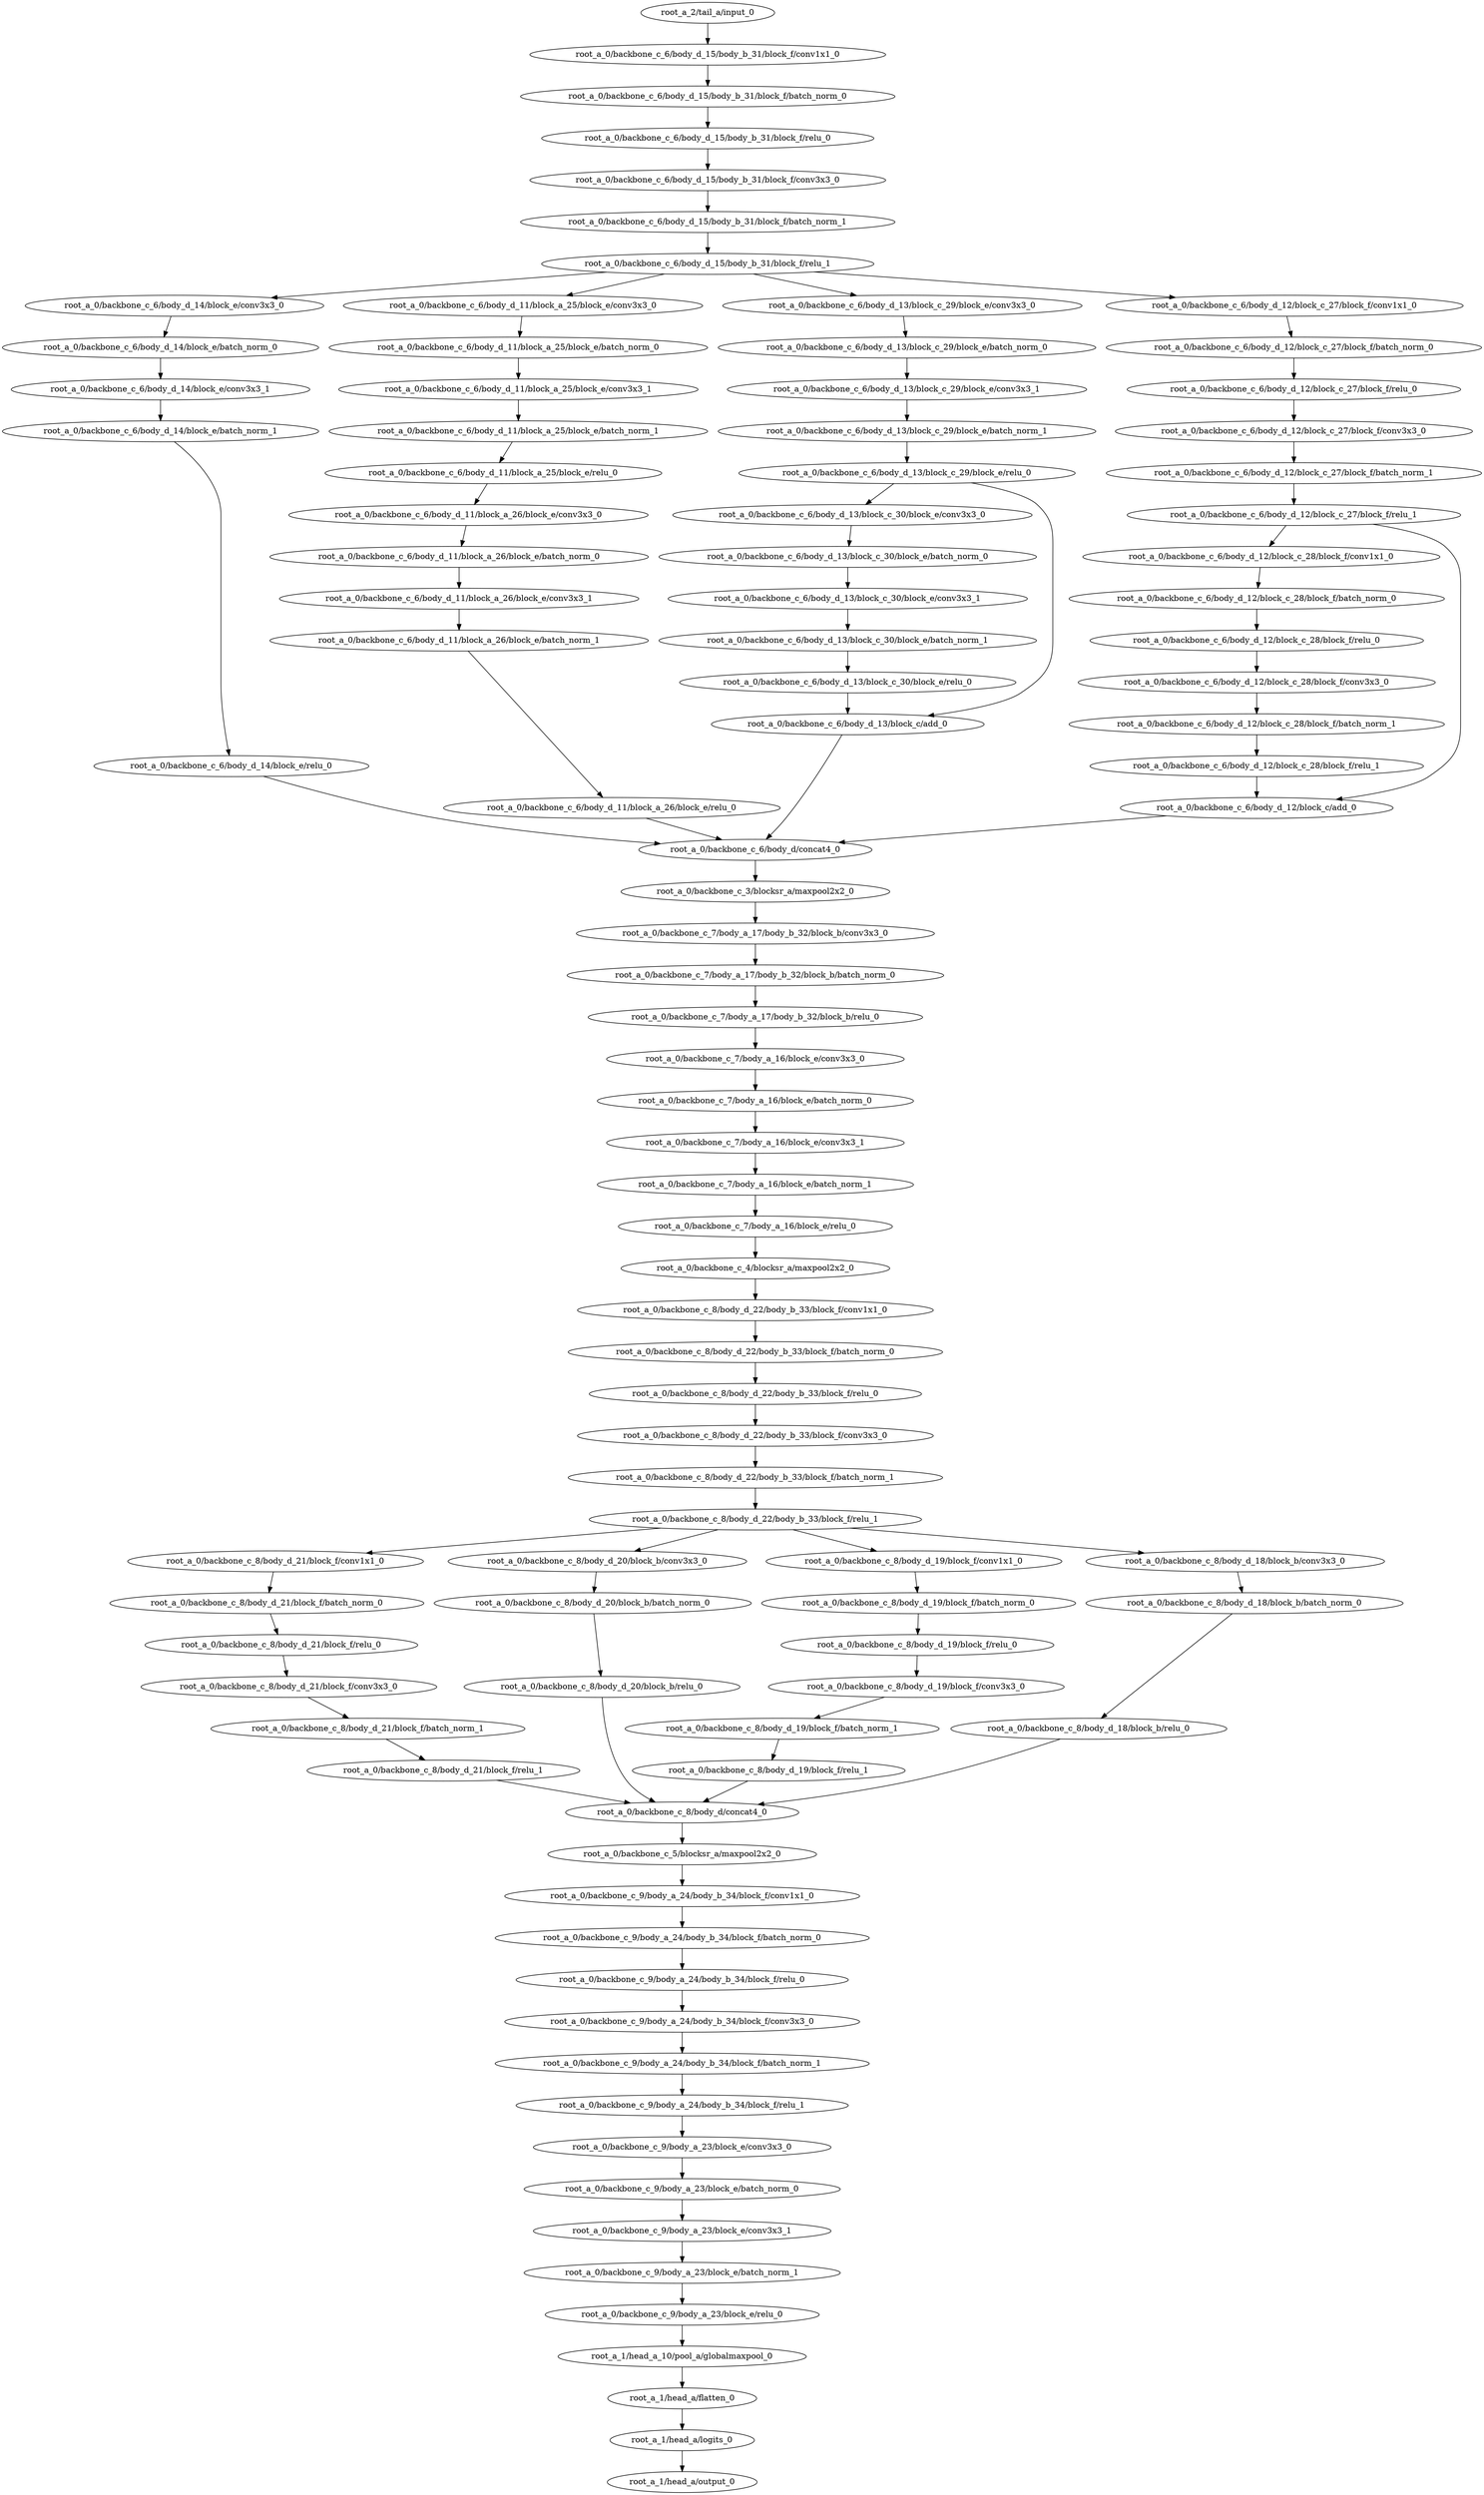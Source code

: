 digraph root_a {
	"root_a_2/tail_a/input_0"
	"root_a_0/backbone_c_6/body_d_15/body_b_31/block_f/conv1x1_0"
	"root_a_0/backbone_c_6/body_d_15/body_b_31/block_f/batch_norm_0"
	"root_a_0/backbone_c_6/body_d_15/body_b_31/block_f/relu_0"
	"root_a_0/backbone_c_6/body_d_15/body_b_31/block_f/conv3x3_0"
	"root_a_0/backbone_c_6/body_d_15/body_b_31/block_f/batch_norm_1"
	"root_a_0/backbone_c_6/body_d_15/body_b_31/block_f/relu_1"
	"root_a_0/backbone_c_6/body_d_14/block_e/conv3x3_0"
	"root_a_0/backbone_c_6/body_d_14/block_e/batch_norm_0"
	"root_a_0/backbone_c_6/body_d_14/block_e/conv3x3_1"
	"root_a_0/backbone_c_6/body_d_14/block_e/batch_norm_1"
	"root_a_0/backbone_c_6/body_d_14/block_e/relu_0"
	"root_a_0/backbone_c_6/body_d_11/block_a_25/block_e/conv3x3_0"
	"root_a_0/backbone_c_6/body_d_11/block_a_25/block_e/batch_norm_0"
	"root_a_0/backbone_c_6/body_d_11/block_a_25/block_e/conv3x3_1"
	"root_a_0/backbone_c_6/body_d_11/block_a_25/block_e/batch_norm_1"
	"root_a_0/backbone_c_6/body_d_11/block_a_25/block_e/relu_0"
	"root_a_0/backbone_c_6/body_d_11/block_a_26/block_e/conv3x3_0"
	"root_a_0/backbone_c_6/body_d_11/block_a_26/block_e/batch_norm_0"
	"root_a_0/backbone_c_6/body_d_11/block_a_26/block_e/conv3x3_1"
	"root_a_0/backbone_c_6/body_d_11/block_a_26/block_e/batch_norm_1"
	"root_a_0/backbone_c_6/body_d_11/block_a_26/block_e/relu_0"
	"root_a_0/backbone_c_6/body_d_13/block_c_29/block_e/conv3x3_0"
	"root_a_0/backbone_c_6/body_d_13/block_c_29/block_e/batch_norm_0"
	"root_a_0/backbone_c_6/body_d_13/block_c_29/block_e/conv3x3_1"
	"root_a_0/backbone_c_6/body_d_13/block_c_29/block_e/batch_norm_1"
	"root_a_0/backbone_c_6/body_d_13/block_c_29/block_e/relu_0"
	"root_a_0/backbone_c_6/body_d_13/block_c_30/block_e/conv3x3_0"
	"root_a_0/backbone_c_6/body_d_13/block_c_30/block_e/batch_norm_0"
	"root_a_0/backbone_c_6/body_d_13/block_c_30/block_e/conv3x3_1"
	"root_a_0/backbone_c_6/body_d_13/block_c_30/block_e/batch_norm_1"
	"root_a_0/backbone_c_6/body_d_13/block_c_30/block_e/relu_0"
	"root_a_0/backbone_c_6/body_d_13/block_c/add_0"
	"root_a_0/backbone_c_6/body_d_12/block_c_27/block_f/conv1x1_0"
	"root_a_0/backbone_c_6/body_d_12/block_c_27/block_f/batch_norm_0"
	"root_a_0/backbone_c_6/body_d_12/block_c_27/block_f/relu_0"
	"root_a_0/backbone_c_6/body_d_12/block_c_27/block_f/conv3x3_0"
	"root_a_0/backbone_c_6/body_d_12/block_c_27/block_f/batch_norm_1"
	"root_a_0/backbone_c_6/body_d_12/block_c_27/block_f/relu_1"
	"root_a_0/backbone_c_6/body_d_12/block_c_28/block_f/conv1x1_0"
	"root_a_0/backbone_c_6/body_d_12/block_c_28/block_f/batch_norm_0"
	"root_a_0/backbone_c_6/body_d_12/block_c_28/block_f/relu_0"
	"root_a_0/backbone_c_6/body_d_12/block_c_28/block_f/conv3x3_0"
	"root_a_0/backbone_c_6/body_d_12/block_c_28/block_f/batch_norm_1"
	"root_a_0/backbone_c_6/body_d_12/block_c_28/block_f/relu_1"
	"root_a_0/backbone_c_6/body_d_12/block_c/add_0"
	"root_a_0/backbone_c_6/body_d/concat4_0"
	"root_a_0/backbone_c_3/blocksr_a/maxpool2x2_0"
	"root_a_0/backbone_c_7/body_a_17/body_b_32/block_b/conv3x3_0"
	"root_a_0/backbone_c_7/body_a_17/body_b_32/block_b/batch_norm_0"
	"root_a_0/backbone_c_7/body_a_17/body_b_32/block_b/relu_0"
	"root_a_0/backbone_c_7/body_a_16/block_e/conv3x3_0"
	"root_a_0/backbone_c_7/body_a_16/block_e/batch_norm_0"
	"root_a_0/backbone_c_7/body_a_16/block_e/conv3x3_1"
	"root_a_0/backbone_c_7/body_a_16/block_e/batch_norm_1"
	"root_a_0/backbone_c_7/body_a_16/block_e/relu_0"
	"root_a_0/backbone_c_4/blocksr_a/maxpool2x2_0"
	"root_a_0/backbone_c_8/body_d_22/body_b_33/block_f/conv1x1_0"
	"root_a_0/backbone_c_8/body_d_22/body_b_33/block_f/batch_norm_0"
	"root_a_0/backbone_c_8/body_d_22/body_b_33/block_f/relu_0"
	"root_a_0/backbone_c_8/body_d_22/body_b_33/block_f/conv3x3_0"
	"root_a_0/backbone_c_8/body_d_22/body_b_33/block_f/batch_norm_1"
	"root_a_0/backbone_c_8/body_d_22/body_b_33/block_f/relu_1"
	"root_a_0/backbone_c_8/body_d_21/block_f/conv1x1_0"
	"root_a_0/backbone_c_8/body_d_21/block_f/batch_norm_0"
	"root_a_0/backbone_c_8/body_d_21/block_f/relu_0"
	"root_a_0/backbone_c_8/body_d_21/block_f/conv3x3_0"
	"root_a_0/backbone_c_8/body_d_21/block_f/batch_norm_1"
	"root_a_0/backbone_c_8/body_d_21/block_f/relu_1"
	"root_a_0/backbone_c_8/body_d_20/block_b/conv3x3_0"
	"root_a_0/backbone_c_8/body_d_20/block_b/batch_norm_0"
	"root_a_0/backbone_c_8/body_d_20/block_b/relu_0"
	"root_a_0/backbone_c_8/body_d_19/block_f/conv1x1_0"
	"root_a_0/backbone_c_8/body_d_19/block_f/batch_norm_0"
	"root_a_0/backbone_c_8/body_d_19/block_f/relu_0"
	"root_a_0/backbone_c_8/body_d_19/block_f/conv3x3_0"
	"root_a_0/backbone_c_8/body_d_19/block_f/batch_norm_1"
	"root_a_0/backbone_c_8/body_d_19/block_f/relu_1"
	"root_a_0/backbone_c_8/body_d_18/block_b/conv3x3_0"
	"root_a_0/backbone_c_8/body_d_18/block_b/batch_norm_0"
	"root_a_0/backbone_c_8/body_d_18/block_b/relu_0"
	"root_a_0/backbone_c_8/body_d/concat4_0"
	"root_a_0/backbone_c_5/blocksr_a/maxpool2x2_0"
	"root_a_0/backbone_c_9/body_a_24/body_b_34/block_f/conv1x1_0"
	"root_a_0/backbone_c_9/body_a_24/body_b_34/block_f/batch_norm_0"
	"root_a_0/backbone_c_9/body_a_24/body_b_34/block_f/relu_0"
	"root_a_0/backbone_c_9/body_a_24/body_b_34/block_f/conv3x3_0"
	"root_a_0/backbone_c_9/body_a_24/body_b_34/block_f/batch_norm_1"
	"root_a_0/backbone_c_9/body_a_24/body_b_34/block_f/relu_1"
	"root_a_0/backbone_c_9/body_a_23/block_e/conv3x3_0"
	"root_a_0/backbone_c_9/body_a_23/block_e/batch_norm_0"
	"root_a_0/backbone_c_9/body_a_23/block_e/conv3x3_1"
	"root_a_0/backbone_c_9/body_a_23/block_e/batch_norm_1"
	"root_a_0/backbone_c_9/body_a_23/block_e/relu_0"
	"root_a_1/head_a_10/pool_a/globalmaxpool_0"
	"root_a_1/head_a/flatten_0"
	"root_a_1/head_a/logits_0"
	"root_a_1/head_a/output_0"

	"root_a_2/tail_a/input_0" -> "root_a_0/backbone_c_6/body_d_15/body_b_31/block_f/conv1x1_0"
	"root_a_0/backbone_c_6/body_d_15/body_b_31/block_f/conv1x1_0" -> "root_a_0/backbone_c_6/body_d_15/body_b_31/block_f/batch_norm_0"
	"root_a_0/backbone_c_6/body_d_15/body_b_31/block_f/batch_norm_0" -> "root_a_0/backbone_c_6/body_d_15/body_b_31/block_f/relu_0"
	"root_a_0/backbone_c_6/body_d_15/body_b_31/block_f/relu_0" -> "root_a_0/backbone_c_6/body_d_15/body_b_31/block_f/conv3x3_0"
	"root_a_0/backbone_c_6/body_d_15/body_b_31/block_f/conv3x3_0" -> "root_a_0/backbone_c_6/body_d_15/body_b_31/block_f/batch_norm_1"
	"root_a_0/backbone_c_6/body_d_15/body_b_31/block_f/batch_norm_1" -> "root_a_0/backbone_c_6/body_d_15/body_b_31/block_f/relu_1"
	"root_a_0/backbone_c_6/body_d_15/body_b_31/block_f/relu_1" -> "root_a_0/backbone_c_6/body_d_14/block_e/conv3x3_0"
	"root_a_0/backbone_c_6/body_d_14/block_e/conv3x3_0" -> "root_a_0/backbone_c_6/body_d_14/block_e/batch_norm_0"
	"root_a_0/backbone_c_6/body_d_14/block_e/batch_norm_0" -> "root_a_0/backbone_c_6/body_d_14/block_e/conv3x3_1"
	"root_a_0/backbone_c_6/body_d_14/block_e/conv3x3_1" -> "root_a_0/backbone_c_6/body_d_14/block_e/batch_norm_1"
	"root_a_0/backbone_c_6/body_d_14/block_e/batch_norm_1" -> "root_a_0/backbone_c_6/body_d_14/block_e/relu_0"
	"root_a_0/backbone_c_6/body_d_15/body_b_31/block_f/relu_1" -> "root_a_0/backbone_c_6/body_d_11/block_a_25/block_e/conv3x3_0"
	"root_a_0/backbone_c_6/body_d_11/block_a_25/block_e/conv3x3_0" -> "root_a_0/backbone_c_6/body_d_11/block_a_25/block_e/batch_norm_0"
	"root_a_0/backbone_c_6/body_d_11/block_a_25/block_e/batch_norm_0" -> "root_a_0/backbone_c_6/body_d_11/block_a_25/block_e/conv3x3_1"
	"root_a_0/backbone_c_6/body_d_11/block_a_25/block_e/conv3x3_1" -> "root_a_0/backbone_c_6/body_d_11/block_a_25/block_e/batch_norm_1"
	"root_a_0/backbone_c_6/body_d_11/block_a_25/block_e/batch_norm_1" -> "root_a_0/backbone_c_6/body_d_11/block_a_25/block_e/relu_0"
	"root_a_0/backbone_c_6/body_d_11/block_a_25/block_e/relu_0" -> "root_a_0/backbone_c_6/body_d_11/block_a_26/block_e/conv3x3_0"
	"root_a_0/backbone_c_6/body_d_11/block_a_26/block_e/conv3x3_0" -> "root_a_0/backbone_c_6/body_d_11/block_a_26/block_e/batch_norm_0"
	"root_a_0/backbone_c_6/body_d_11/block_a_26/block_e/batch_norm_0" -> "root_a_0/backbone_c_6/body_d_11/block_a_26/block_e/conv3x3_1"
	"root_a_0/backbone_c_6/body_d_11/block_a_26/block_e/conv3x3_1" -> "root_a_0/backbone_c_6/body_d_11/block_a_26/block_e/batch_norm_1"
	"root_a_0/backbone_c_6/body_d_11/block_a_26/block_e/batch_norm_1" -> "root_a_0/backbone_c_6/body_d_11/block_a_26/block_e/relu_0"
	"root_a_0/backbone_c_6/body_d_15/body_b_31/block_f/relu_1" -> "root_a_0/backbone_c_6/body_d_13/block_c_29/block_e/conv3x3_0"
	"root_a_0/backbone_c_6/body_d_13/block_c_29/block_e/conv3x3_0" -> "root_a_0/backbone_c_6/body_d_13/block_c_29/block_e/batch_norm_0"
	"root_a_0/backbone_c_6/body_d_13/block_c_29/block_e/batch_norm_0" -> "root_a_0/backbone_c_6/body_d_13/block_c_29/block_e/conv3x3_1"
	"root_a_0/backbone_c_6/body_d_13/block_c_29/block_e/conv3x3_1" -> "root_a_0/backbone_c_6/body_d_13/block_c_29/block_e/batch_norm_1"
	"root_a_0/backbone_c_6/body_d_13/block_c_29/block_e/batch_norm_1" -> "root_a_0/backbone_c_6/body_d_13/block_c_29/block_e/relu_0"
	"root_a_0/backbone_c_6/body_d_13/block_c_29/block_e/relu_0" -> "root_a_0/backbone_c_6/body_d_13/block_c_30/block_e/conv3x3_0"
	"root_a_0/backbone_c_6/body_d_13/block_c_30/block_e/conv3x3_0" -> "root_a_0/backbone_c_6/body_d_13/block_c_30/block_e/batch_norm_0"
	"root_a_0/backbone_c_6/body_d_13/block_c_30/block_e/batch_norm_0" -> "root_a_0/backbone_c_6/body_d_13/block_c_30/block_e/conv3x3_1"
	"root_a_0/backbone_c_6/body_d_13/block_c_30/block_e/conv3x3_1" -> "root_a_0/backbone_c_6/body_d_13/block_c_30/block_e/batch_norm_1"
	"root_a_0/backbone_c_6/body_d_13/block_c_30/block_e/batch_norm_1" -> "root_a_0/backbone_c_6/body_d_13/block_c_30/block_e/relu_0"
	"root_a_0/backbone_c_6/body_d_13/block_c_29/block_e/relu_0" -> "root_a_0/backbone_c_6/body_d_13/block_c/add_0"
	"root_a_0/backbone_c_6/body_d_13/block_c_30/block_e/relu_0" -> "root_a_0/backbone_c_6/body_d_13/block_c/add_0"
	"root_a_0/backbone_c_6/body_d_15/body_b_31/block_f/relu_1" -> "root_a_0/backbone_c_6/body_d_12/block_c_27/block_f/conv1x1_0"
	"root_a_0/backbone_c_6/body_d_12/block_c_27/block_f/conv1x1_0" -> "root_a_0/backbone_c_6/body_d_12/block_c_27/block_f/batch_norm_0"
	"root_a_0/backbone_c_6/body_d_12/block_c_27/block_f/batch_norm_0" -> "root_a_0/backbone_c_6/body_d_12/block_c_27/block_f/relu_0"
	"root_a_0/backbone_c_6/body_d_12/block_c_27/block_f/relu_0" -> "root_a_0/backbone_c_6/body_d_12/block_c_27/block_f/conv3x3_0"
	"root_a_0/backbone_c_6/body_d_12/block_c_27/block_f/conv3x3_0" -> "root_a_0/backbone_c_6/body_d_12/block_c_27/block_f/batch_norm_1"
	"root_a_0/backbone_c_6/body_d_12/block_c_27/block_f/batch_norm_1" -> "root_a_0/backbone_c_6/body_d_12/block_c_27/block_f/relu_1"
	"root_a_0/backbone_c_6/body_d_12/block_c_27/block_f/relu_1" -> "root_a_0/backbone_c_6/body_d_12/block_c_28/block_f/conv1x1_0"
	"root_a_0/backbone_c_6/body_d_12/block_c_28/block_f/conv1x1_0" -> "root_a_0/backbone_c_6/body_d_12/block_c_28/block_f/batch_norm_0"
	"root_a_0/backbone_c_6/body_d_12/block_c_28/block_f/batch_norm_0" -> "root_a_0/backbone_c_6/body_d_12/block_c_28/block_f/relu_0"
	"root_a_0/backbone_c_6/body_d_12/block_c_28/block_f/relu_0" -> "root_a_0/backbone_c_6/body_d_12/block_c_28/block_f/conv3x3_0"
	"root_a_0/backbone_c_6/body_d_12/block_c_28/block_f/conv3x3_0" -> "root_a_0/backbone_c_6/body_d_12/block_c_28/block_f/batch_norm_1"
	"root_a_0/backbone_c_6/body_d_12/block_c_28/block_f/batch_norm_1" -> "root_a_0/backbone_c_6/body_d_12/block_c_28/block_f/relu_1"
	"root_a_0/backbone_c_6/body_d_12/block_c_27/block_f/relu_1" -> "root_a_0/backbone_c_6/body_d_12/block_c/add_0"
	"root_a_0/backbone_c_6/body_d_12/block_c_28/block_f/relu_1" -> "root_a_0/backbone_c_6/body_d_12/block_c/add_0"
	"root_a_0/backbone_c_6/body_d_14/block_e/relu_0" -> "root_a_0/backbone_c_6/body_d/concat4_0"
	"root_a_0/backbone_c_6/body_d_11/block_a_26/block_e/relu_0" -> "root_a_0/backbone_c_6/body_d/concat4_0"
	"root_a_0/backbone_c_6/body_d_13/block_c/add_0" -> "root_a_0/backbone_c_6/body_d/concat4_0"
	"root_a_0/backbone_c_6/body_d_12/block_c/add_0" -> "root_a_0/backbone_c_6/body_d/concat4_0"
	"root_a_0/backbone_c_6/body_d/concat4_0" -> "root_a_0/backbone_c_3/blocksr_a/maxpool2x2_0"
	"root_a_0/backbone_c_3/blocksr_a/maxpool2x2_0" -> "root_a_0/backbone_c_7/body_a_17/body_b_32/block_b/conv3x3_0"
	"root_a_0/backbone_c_7/body_a_17/body_b_32/block_b/conv3x3_0" -> "root_a_0/backbone_c_7/body_a_17/body_b_32/block_b/batch_norm_0"
	"root_a_0/backbone_c_7/body_a_17/body_b_32/block_b/batch_norm_0" -> "root_a_0/backbone_c_7/body_a_17/body_b_32/block_b/relu_0"
	"root_a_0/backbone_c_7/body_a_17/body_b_32/block_b/relu_0" -> "root_a_0/backbone_c_7/body_a_16/block_e/conv3x3_0"
	"root_a_0/backbone_c_7/body_a_16/block_e/conv3x3_0" -> "root_a_0/backbone_c_7/body_a_16/block_e/batch_norm_0"
	"root_a_0/backbone_c_7/body_a_16/block_e/batch_norm_0" -> "root_a_0/backbone_c_7/body_a_16/block_e/conv3x3_1"
	"root_a_0/backbone_c_7/body_a_16/block_e/conv3x3_1" -> "root_a_0/backbone_c_7/body_a_16/block_e/batch_norm_1"
	"root_a_0/backbone_c_7/body_a_16/block_e/batch_norm_1" -> "root_a_0/backbone_c_7/body_a_16/block_e/relu_0"
	"root_a_0/backbone_c_7/body_a_16/block_e/relu_0" -> "root_a_0/backbone_c_4/blocksr_a/maxpool2x2_0"
	"root_a_0/backbone_c_4/blocksr_a/maxpool2x2_0" -> "root_a_0/backbone_c_8/body_d_22/body_b_33/block_f/conv1x1_0"
	"root_a_0/backbone_c_8/body_d_22/body_b_33/block_f/conv1x1_0" -> "root_a_0/backbone_c_8/body_d_22/body_b_33/block_f/batch_norm_0"
	"root_a_0/backbone_c_8/body_d_22/body_b_33/block_f/batch_norm_0" -> "root_a_0/backbone_c_8/body_d_22/body_b_33/block_f/relu_0"
	"root_a_0/backbone_c_8/body_d_22/body_b_33/block_f/relu_0" -> "root_a_0/backbone_c_8/body_d_22/body_b_33/block_f/conv3x3_0"
	"root_a_0/backbone_c_8/body_d_22/body_b_33/block_f/conv3x3_0" -> "root_a_0/backbone_c_8/body_d_22/body_b_33/block_f/batch_norm_1"
	"root_a_0/backbone_c_8/body_d_22/body_b_33/block_f/batch_norm_1" -> "root_a_0/backbone_c_8/body_d_22/body_b_33/block_f/relu_1"
	"root_a_0/backbone_c_8/body_d_22/body_b_33/block_f/relu_1" -> "root_a_0/backbone_c_8/body_d_21/block_f/conv1x1_0"
	"root_a_0/backbone_c_8/body_d_21/block_f/conv1x1_0" -> "root_a_0/backbone_c_8/body_d_21/block_f/batch_norm_0"
	"root_a_0/backbone_c_8/body_d_21/block_f/batch_norm_0" -> "root_a_0/backbone_c_8/body_d_21/block_f/relu_0"
	"root_a_0/backbone_c_8/body_d_21/block_f/relu_0" -> "root_a_0/backbone_c_8/body_d_21/block_f/conv3x3_0"
	"root_a_0/backbone_c_8/body_d_21/block_f/conv3x3_0" -> "root_a_0/backbone_c_8/body_d_21/block_f/batch_norm_1"
	"root_a_0/backbone_c_8/body_d_21/block_f/batch_norm_1" -> "root_a_0/backbone_c_8/body_d_21/block_f/relu_1"
	"root_a_0/backbone_c_8/body_d_22/body_b_33/block_f/relu_1" -> "root_a_0/backbone_c_8/body_d_20/block_b/conv3x3_0"
	"root_a_0/backbone_c_8/body_d_20/block_b/conv3x3_0" -> "root_a_0/backbone_c_8/body_d_20/block_b/batch_norm_0"
	"root_a_0/backbone_c_8/body_d_20/block_b/batch_norm_0" -> "root_a_0/backbone_c_8/body_d_20/block_b/relu_0"
	"root_a_0/backbone_c_8/body_d_22/body_b_33/block_f/relu_1" -> "root_a_0/backbone_c_8/body_d_19/block_f/conv1x1_0"
	"root_a_0/backbone_c_8/body_d_19/block_f/conv1x1_0" -> "root_a_0/backbone_c_8/body_d_19/block_f/batch_norm_0"
	"root_a_0/backbone_c_8/body_d_19/block_f/batch_norm_0" -> "root_a_0/backbone_c_8/body_d_19/block_f/relu_0"
	"root_a_0/backbone_c_8/body_d_19/block_f/relu_0" -> "root_a_0/backbone_c_8/body_d_19/block_f/conv3x3_0"
	"root_a_0/backbone_c_8/body_d_19/block_f/conv3x3_0" -> "root_a_0/backbone_c_8/body_d_19/block_f/batch_norm_1"
	"root_a_0/backbone_c_8/body_d_19/block_f/batch_norm_1" -> "root_a_0/backbone_c_8/body_d_19/block_f/relu_1"
	"root_a_0/backbone_c_8/body_d_22/body_b_33/block_f/relu_1" -> "root_a_0/backbone_c_8/body_d_18/block_b/conv3x3_0"
	"root_a_0/backbone_c_8/body_d_18/block_b/conv3x3_0" -> "root_a_0/backbone_c_8/body_d_18/block_b/batch_norm_0"
	"root_a_0/backbone_c_8/body_d_18/block_b/batch_norm_0" -> "root_a_0/backbone_c_8/body_d_18/block_b/relu_0"
	"root_a_0/backbone_c_8/body_d_21/block_f/relu_1" -> "root_a_0/backbone_c_8/body_d/concat4_0"
	"root_a_0/backbone_c_8/body_d_20/block_b/relu_0" -> "root_a_0/backbone_c_8/body_d/concat4_0"
	"root_a_0/backbone_c_8/body_d_19/block_f/relu_1" -> "root_a_0/backbone_c_8/body_d/concat4_0"
	"root_a_0/backbone_c_8/body_d_18/block_b/relu_0" -> "root_a_0/backbone_c_8/body_d/concat4_0"
	"root_a_0/backbone_c_8/body_d/concat4_0" -> "root_a_0/backbone_c_5/blocksr_a/maxpool2x2_0"
	"root_a_0/backbone_c_5/blocksr_a/maxpool2x2_0" -> "root_a_0/backbone_c_9/body_a_24/body_b_34/block_f/conv1x1_0"
	"root_a_0/backbone_c_9/body_a_24/body_b_34/block_f/conv1x1_0" -> "root_a_0/backbone_c_9/body_a_24/body_b_34/block_f/batch_norm_0"
	"root_a_0/backbone_c_9/body_a_24/body_b_34/block_f/batch_norm_0" -> "root_a_0/backbone_c_9/body_a_24/body_b_34/block_f/relu_0"
	"root_a_0/backbone_c_9/body_a_24/body_b_34/block_f/relu_0" -> "root_a_0/backbone_c_9/body_a_24/body_b_34/block_f/conv3x3_0"
	"root_a_0/backbone_c_9/body_a_24/body_b_34/block_f/conv3x3_0" -> "root_a_0/backbone_c_9/body_a_24/body_b_34/block_f/batch_norm_1"
	"root_a_0/backbone_c_9/body_a_24/body_b_34/block_f/batch_norm_1" -> "root_a_0/backbone_c_9/body_a_24/body_b_34/block_f/relu_1"
	"root_a_0/backbone_c_9/body_a_24/body_b_34/block_f/relu_1" -> "root_a_0/backbone_c_9/body_a_23/block_e/conv3x3_0"
	"root_a_0/backbone_c_9/body_a_23/block_e/conv3x3_0" -> "root_a_0/backbone_c_9/body_a_23/block_e/batch_norm_0"
	"root_a_0/backbone_c_9/body_a_23/block_e/batch_norm_0" -> "root_a_0/backbone_c_9/body_a_23/block_e/conv3x3_1"
	"root_a_0/backbone_c_9/body_a_23/block_e/conv3x3_1" -> "root_a_0/backbone_c_9/body_a_23/block_e/batch_norm_1"
	"root_a_0/backbone_c_9/body_a_23/block_e/batch_norm_1" -> "root_a_0/backbone_c_9/body_a_23/block_e/relu_0"
	"root_a_0/backbone_c_9/body_a_23/block_e/relu_0" -> "root_a_1/head_a_10/pool_a/globalmaxpool_0"
	"root_a_1/head_a_10/pool_a/globalmaxpool_0" -> "root_a_1/head_a/flatten_0"
	"root_a_1/head_a/flatten_0" -> "root_a_1/head_a/logits_0"
	"root_a_1/head_a/logits_0" -> "root_a_1/head_a/output_0"

}